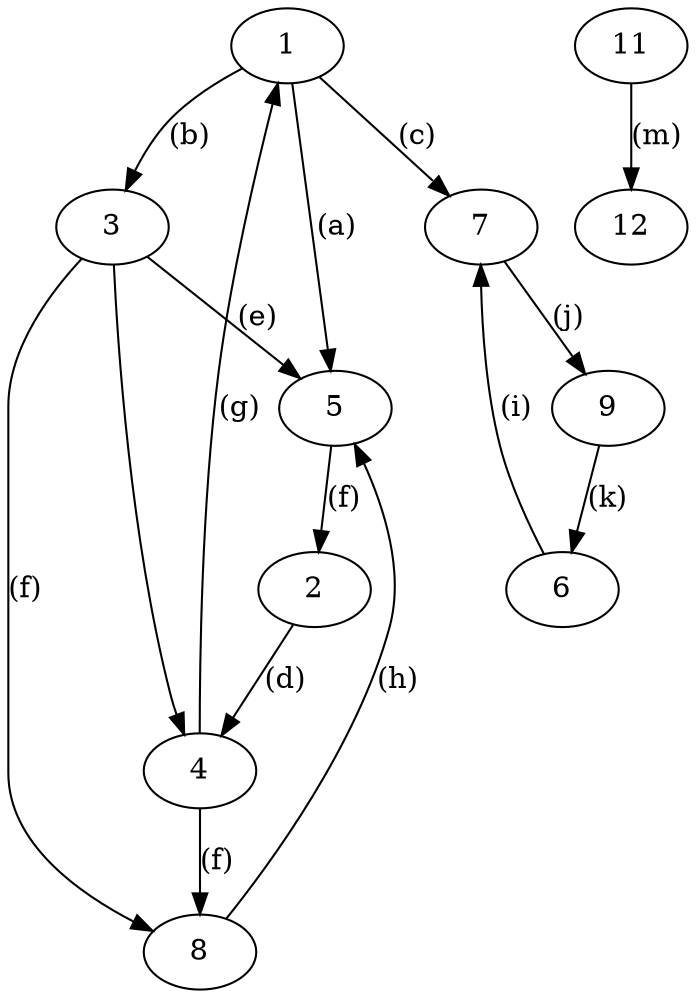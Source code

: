 digraph {
1->5[label="(a)"];
1->3[label="(b)"];
1->7[label="(c)"];
2->4[label="(d)"];
3->5[label="(e)"];
3->8[label="(f)"];
4->8[label="(f)"];
5->2[label="(f)"];
3->4;
4->1[label="(g)"];
8->5[label="(h)"];
6->7[label="(i)"];
7->9[label="(j)"];
9->6[label="(k)"];
12;
11->12[label="(m)"];
}